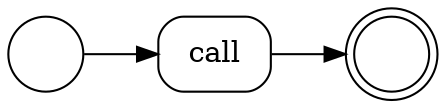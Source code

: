digraph "log.exampleFlow" {
  rankdir="LR"
  splines="ortho"
  node [shape="box" style="rounded"]
  start [label="" shape="circle"]
  end [label="" shape="doublecircle"]
 "start" -> "call" [label=""];
 "call" -> "end" [label=""];

}
